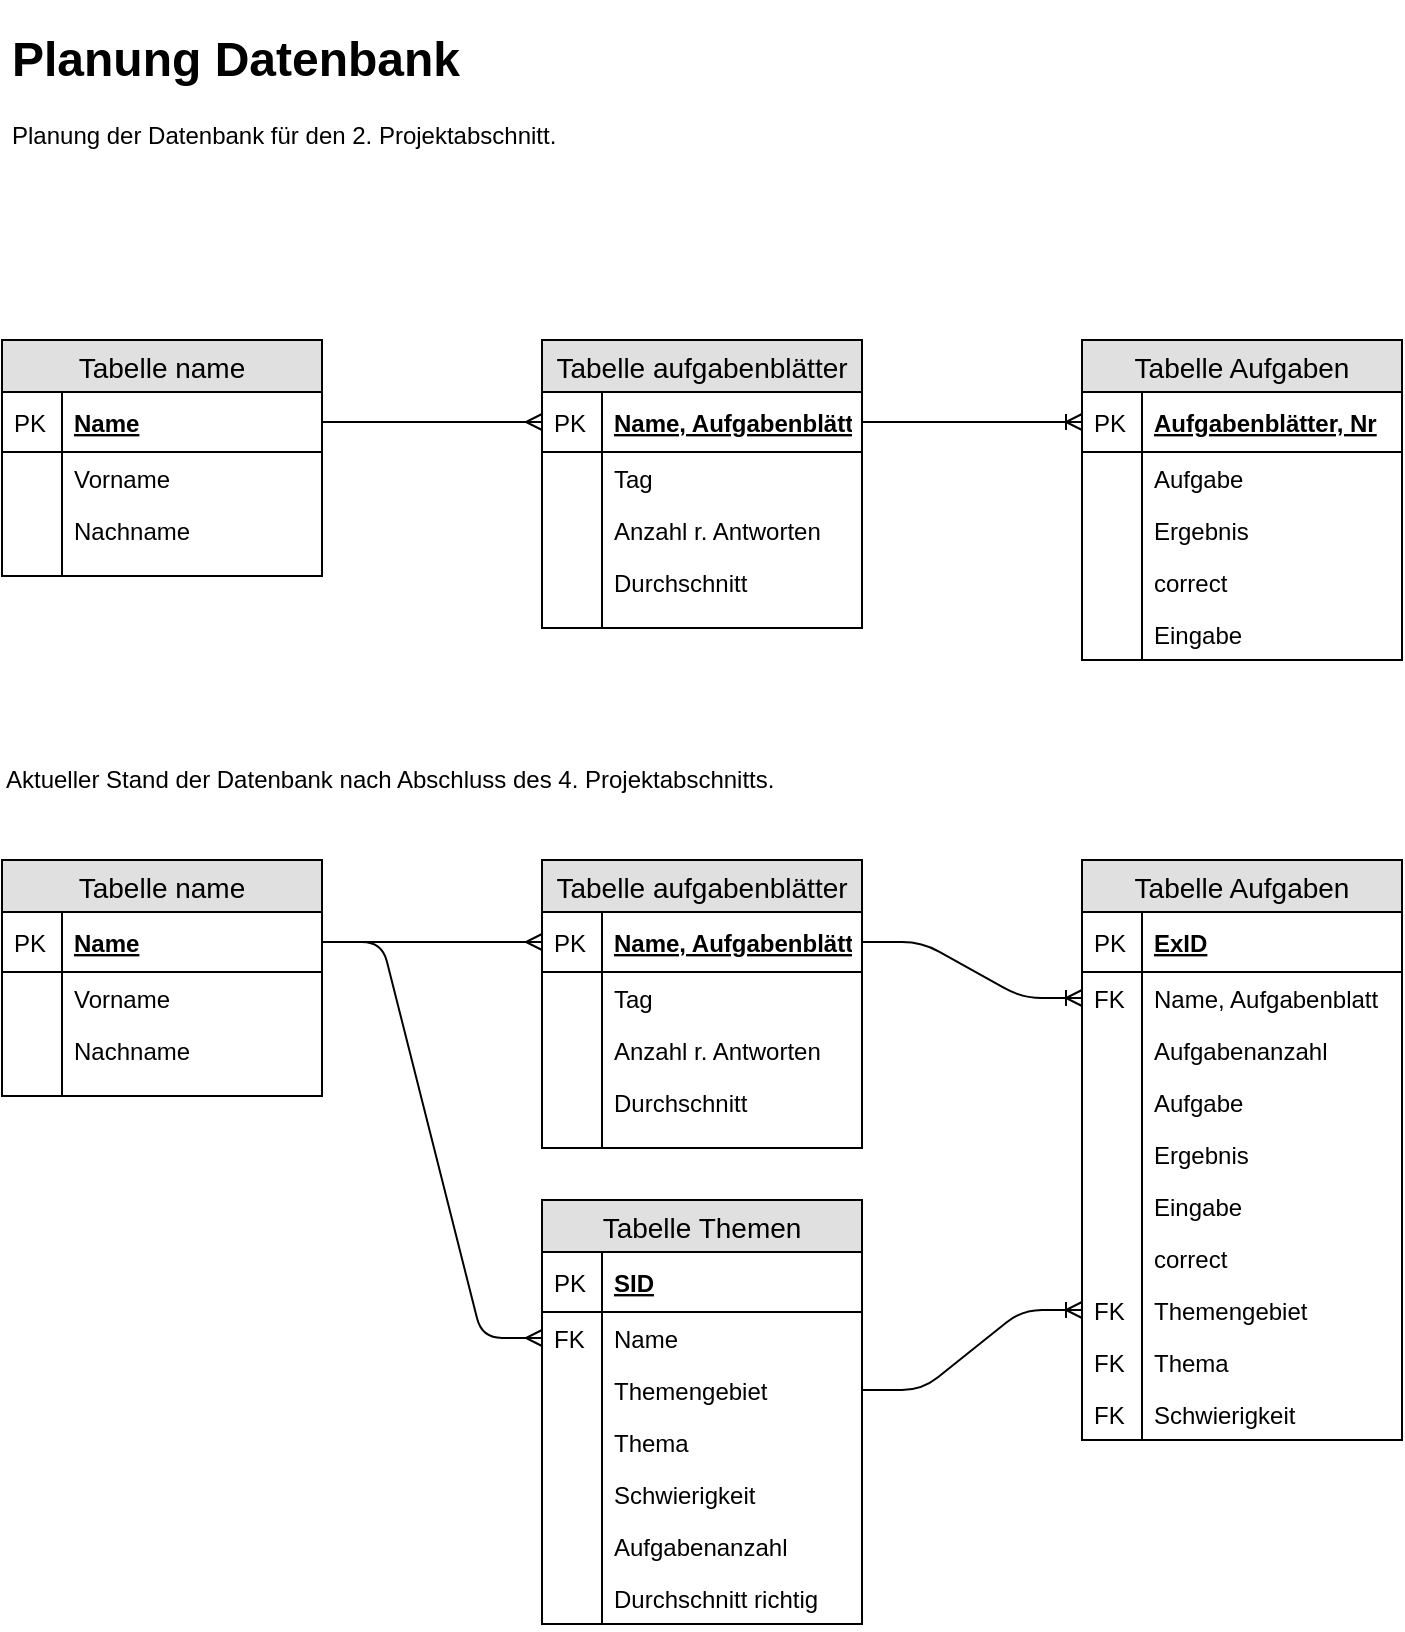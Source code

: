 <mxfile version="12.1.3" pages="1"><diagram id="BxZ1D1D9tAtn15FnPcmM" name="Seite-1"><mxGraphModel dx="688" dy="611" grid="1" gridSize="10" guides="1" tooltips="1" connect="1" arrows="1" fold="1" page="1" pageScale="1" pageWidth="827" pageHeight="1169" math="0" shadow="0"><root><mxCell id="0"/><mxCell id="1" parent="0"/><mxCell id="2SiRE73hOfL0MPRa1b8V-1" value="Tabelle name" style="swimlane;fontStyle=0;childLayout=stackLayout;horizontal=1;startSize=26;fillColor=#e0e0e0;horizontalStack=0;resizeParent=1;resizeParentMax=0;resizeLast=0;collapsible=1;marginBottom=0;swimlaneFillColor=#ffffff;align=center;fontSize=14;" vertex="1" parent="1"><mxGeometry x="40" y="210" width="160" height="118" as="geometry"/></mxCell><mxCell id="2SiRE73hOfL0MPRa1b8V-2" value="Name" style="shape=partialRectangle;top=0;left=0;right=0;bottom=1;align=left;verticalAlign=middle;fillColor=none;spacingLeft=34;spacingRight=4;overflow=hidden;rotatable=0;points=[[0,0.5],[1,0.5]];portConstraint=eastwest;dropTarget=0;fontStyle=5;fontSize=12;" vertex="1" parent="2SiRE73hOfL0MPRa1b8V-1"><mxGeometry y="26" width="160" height="30" as="geometry"/></mxCell><mxCell id="2SiRE73hOfL0MPRa1b8V-3" value="PK" style="shape=partialRectangle;top=0;left=0;bottom=0;fillColor=none;align=left;verticalAlign=middle;spacingLeft=4;spacingRight=4;overflow=hidden;rotatable=0;points=[];portConstraint=eastwest;part=1;fontSize=12;" vertex="1" connectable="0" parent="2SiRE73hOfL0MPRa1b8V-2"><mxGeometry width="30" height="30" as="geometry"/></mxCell><mxCell id="2SiRE73hOfL0MPRa1b8V-4" value="Vorname" style="shape=partialRectangle;top=0;left=0;right=0;bottom=0;align=left;verticalAlign=top;fillColor=none;spacingLeft=34;spacingRight=4;overflow=hidden;rotatable=0;points=[[0,0.5],[1,0.5]];portConstraint=eastwest;dropTarget=0;fontSize=12;" vertex="1" parent="2SiRE73hOfL0MPRa1b8V-1"><mxGeometry y="56" width="160" height="26" as="geometry"/></mxCell><mxCell id="2SiRE73hOfL0MPRa1b8V-5" value="" style="shape=partialRectangle;top=0;left=0;bottom=0;fillColor=none;align=left;verticalAlign=top;spacingLeft=4;spacingRight=4;overflow=hidden;rotatable=0;points=[];portConstraint=eastwest;part=1;fontSize=12;" vertex="1" connectable="0" parent="2SiRE73hOfL0MPRa1b8V-4"><mxGeometry width="30" height="26" as="geometry"/></mxCell><mxCell id="2SiRE73hOfL0MPRa1b8V-6" value="Nachname" style="shape=partialRectangle;top=0;left=0;right=0;bottom=0;align=left;verticalAlign=top;fillColor=none;spacingLeft=34;spacingRight=4;overflow=hidden;rotatable=0;points=[[0,0.5],[1,0.5]];portConstraint=eastwest;dropTarget=0;fontSize=12;" vertex="1" parent="2SiRE73hOfL0MPRa1b8V-1"><mxGeometry y="82" width="160" height="26" as="geometry"/></mxCell><mxCell id="2SiRE73hOfL0MPRa1b8V-7" value="" style="shape=partialRectangle;top=0;left=0;bottom=0;fillColor=none;align=left;verticalAlign=top;spacingLeft=4;spacingRight=4;overflow=hidden;rotatable=0;points=[];portConstraint=eastwest;part=1;fontSize=12;" vertex="1" connectable="0" parent="2SiRE73hOfL0MPRa1b8V-6"><mxGeometry width="30" height="26" as="geometry"/></mxCell><mxCell id="2SiRE73hOfL0MPRa1b8V-10" value="" style="shape=partialRectangle;top=0;left=0;right=0;bottom=0;align=left;verticalAlign=top;fillColor=none;spacingLeft=34;spacingRight=4;overflow=hidden;rotatable=0;points=[[0,0.5],[1,0.5]];portConstraint=eastwest;dropTarget=0;fontSize=12;" vertex="1" parent="2SiRE73hOfL0MPRa1b8V-1"><mxGeometry y="108" width="160" height="10" as="geometry"/></mxCell><mxCell id="2SiRE73hOfL0MPRa1b8V-11" value="" style="shape=partialRectangle;top=0;left=0;bottom=0;fillColor=none;align=left;verticalAlign=top;spacingLeft=4;spacingRight=4;overflow=hidden;rotatable=0;points=[];portConstraint=eastwest;part=1;fontSize=12;" vertex="1" connectable="0" parent="2SiRE73hOfL0MPRa1b8V-10"><mxGeometry width="30" height="10" as="geometry"/></mxCell><mxCell id="2SiRE73hOfL0MPRa1b8V-16" value="Tabelle aufgabenblätter" style="swimlane;fontStyle=0;childLayout=stackLayout;horizontal=1;startSize=26;fillColor=#e0e0e0;horizontalStack=0;resizeParent=1;resizeParentMax=0;resizeLast=0;collapsible=1;marginBottom=0;swimlaneFillColor=#ffffff;align=center;fontSize=14;" vertex="1" parent="1"><mxGeometry x="310" y="210" width="160" height="144" as="geometry"/></mxCell><mxCell id="2SiRE73hOfL0MPRa1b8V-17" value="Name, Aufgabenblätter" style="shape=partialRectangle;top=0;left=0;right=0;bottom=1;align=left;verticalAlign=middle;fillColor=none;spacingLeft=34;spacingRight=4;overflow=hidden;rotatable=0;points=[[0,0.5],[1,0.5]];portConstraint=eastwest;dropTarget=0;fontStyle=5;fontSize=12;" vertex="1" parent="2SiRE73hOfL0MPRa1b8V-16"><mxGeometry y="26" width="160" height="30" as="geometry"/></mxCell><mxCell id="2SiRE73hOfL0MPRa1b8V-18" value="PK" style="shape=partialRectangle;top=0;left=0;bottom=0;fillColor=none;align=left;verticalAlign=middle;spacingLeft=4;spacingRight=4;overflow=hidden;rotatable=0;points=[];portConstraint=eastwest;part=1;fontSize=12;" vertex="1" connectable="0" parent="2SiRE73hOfL0MPRa1b8V-17"><mxGeometry width="30" height="30" as="geometry"/></mxCell><mxCell id="2SiRE73hOfL0MPRa1b8V-19" value="Tag" style="shape=partialRectangle;top=0;left=0;right=0;bottom=0;align=left;verticalAlign=top;fillColor=none;spacingLeft=34;spacingRight=4;overflow=hidden;rotatable=0;points=[[0,0.5],[1,0.5]];portConstraint=eastwest;dropTarget=0;fontSize=12;" vertex="1" parent="2SiRE73hOfL0MPRa1b8V-16"><mxGeometry y="56" width="160" height="26" as="geometry"/></mxCell><mxCell id="2SiRE73hOfL0MPRa1b8V-20" value="" style="shape=partialRectangle;top=0;left=0;bottom=0;fillColor=none;align=left;verticalAlign=top;spacingLeft=4;spacingRight=4;overflow=hidden;rotatable=0;points=[];portConstraint=eastwest;part=1;fontSize=12;" vertex="1" connectable="0" parent="2SiRE73hOfL0MPRa1b8V-19"><mxGeometry width="30" height="26" as="geometry"/></mxCell><mxCell id="2SiRE73hOfL0MPRa1b8V-21" value="Anzahl r. Antworten" style="shape=partialRectangle;top=0;left=0;right=0;bottom=0;align=left;verticalAlign=top;fillColor=none;spacingLeft=34;spacingRight=4;overflow=hidden;rotatable=0;points=[[0,0.5],[1,0.5]];portConstraint=eastwest;dropTarget=0;fontSize=12;" vertex="1" parent="2SiRE73hOfL0MPRa1b8V-16"><mxGeometry y="82" width="160" height="26" as="geometry"/></mxCell><mxCell id="2SiRE73hOfL0MPRa1b8V-22" value="" style="shape=partialRectangle;top=0;left=0;bottom=0;fillColor=none;align=left;verticalAlign=top;spacingLeft=4;spacingRight=4;overflow=hidden;rotatable=0;points=[];portConstraint=eastwest;part=1;fontSize=12;" vertex="1" connectable="0" parent="2SiRE73hOfL0MPRa1b8V-21"><mxGeometry width="30" height="26" as="geometry"/></mxCell><mxCell id="2SiRE73hOfL0MPRa1b8V-23" value="Durchschnitt" style="shape=partialRectangle;top=0;left=0;right=0;bottom=0;align=left;verticalAlign=top;fillColor=none;spacingLeft=34;spacingRight=4;overflow=hidden;rotatable=0;points=[[0,0.5],[1,0.5]];portConstraint=eastwest;dropTarget=0;fontSize=12;" vertex="1" parent="2SiRE73hOfL0MPRa1b8V-16"><mxGeometry y="108" width="160" height="26" as="geometry"/></mxCell><mxCell id="2SiRE73hOfL0MPRa1b8V-24" value="" style="shape=partialRectangle;top=0;left=0;bottom=0;fillColor=none;align=left;verticalAlign=top;spacingLeft=4;spacingRight=4;overflow=hidden;rotatable=0;points=[];portConstraint=eastwest;part=1;fontSize=12;" vertex="1" connectable="0" parent="2SiRE73hOfL0MPRa1b8V-23"><mxGeometry width="30" height="26" as="geometry"/></mxCell><mxCell id="2SiRE73hOfL0MPRa1b8V-25" value="" style="shape=partialRectangle;top=0;left=0;right=0;bottom=0;align=left;verticalAlign=top;fillColor=none;spacingLeft=34;spacingRight=4;overflow=hidden;rotatable=0;points=[[0,0.5],[1,0.5]];portConstraint=eastwest;dropTarget=0;fontSize=12;" vertex="1" parent="2SiRE73hOfL0MPRa1b8V-16"><mxGeometry y="134" width="160" height="10" as="geometry"/></mxCell><mxCell id="2SiRE73hOfL0MPRa1b8V-26" value="" style="shape=partialRectangle;top=0;left=0;bottom=0;fillColor=none;align=left;verticalAlign=top;spacingLeft=4;spacingRight=4;overflow=hidden;rotatable=0;points=[];portConstraint=eastwest;part=1;fontSize=12;" vertex="1" connectable="0" parent="2SiRE73hOfL0MPRa1b8V-25"><mxGeometry width="30" height="10" as="geometry"/></mxCell><mxCell id="2SiRE73hOfL0MPRa1b8V-38" value="Tabelle Aufgaben" style="swimlane;fontStyle=0;childLayout=stackLayout;horizontal=1;startSize=26;fillColor=#e0e0e0;horizontalStack=0;resizeParent=1;resizeParentMax=0;resizeLast=0;collapsible=1;marginBottom=0;swimlaneFillColor=#ffffff;align=center;fontSize=14;" vertex="1" parent="1"><mxGeometry x="580" y="210" width="160" height="160" as="geometry"/></mxCell><mxCell id="2SiRE73hOfL0MPRa1b8V-39" value="Aufgabenblätter, Nr" style="shape=partialRectangle;top=0;left=0;right=0;bottom=1;align=left;verticalAlign=middle;fillColor=none;spacingLeft=34;spacingRight=4;overflow=hidden;rotatable=0;points=[[0,0.5],[1,0.5]];portConstraint=eastwest;dropTarget=0;fontStyle=5;fontSize=12;" vertex="1" parent="2SiRE73hOfL0MPRa1b8V-38"><mxGeometry y="26" width="160" height="30" as="geometry"/></mxCell><mxCell id="2SiRE73hOfL0MPRa1b8V-40" value="PK" style="shape=partialRectangle;top=0;left=0;bottom=0;fillColor=none;align=left;verticalAlign=middle;spacingLeft=4;spacingRight=4;overflow=hidden;rotatable=0;points=[];portConstraint=eastwest;part=1;fontSize=12;" vertex="1" connectable="0" parent="2SiRE73hOfL0MPRa1b8V-39"><mxGeometry width="30" height="30" as="geometry"/></mxCell><mxCell id="2SiRE73hOfL0MPRa1b8V-41" value="Aufgabe" style="shape=partialRectangle;top=0;left=0;right=0;bottom=0;align=left;verticalAlign=top;fillColor=none;spacingLeft=34;spacingRight=4;overflow=hidden;rotatable=0;points=[[0,0.5],[1,0.5]];portConstraint=eastwest;dropTarget=0;fontSize=12;" vertex="1" parent="2SiRE73hOfL0MPRa1b8V-38"><mxGeometry y="56" width="160" height="26" as="geometry"/></mxCell><mxCell id="2SiRE73hOfL0MPRa1b8V-42" value="" style="shape=partialRectangle;top=0;left=0;bottom=0;fillColor=none;align=left;verticalAlign=top;spacingLeft=4;spacingRight=4;overflow=hidden;rotatable=0;points=[];portConstraint=eastwest;part=1;fontSize=12;" vertex="1" connectable="0" parent="2SiRE73hOfL0MPRa1b8V-41"><mxGeometry width="30" height="26" as="geometry"/></mxCell><mxCell id="2SiRE73hOfL0MPRa1b8V-43" value="Ergebnis" style="shape=partialRectangle;top=0;left=0;right=0;bottom=0;align=left;verticalAlign=top;fillColor=none;spacingLeft=34;spacingRight=4;overflow=hidden;rotatable=0;points=[[0,0.5],[1,0.5]];portConstraint=eastwest;dropTarget=0;fontSize=12;" vertex="1" parent="2SiRE73hOfL0MPRa1b8V-38"><mxGeometry y="82" width="160" height="26" as="geometry"/></mxCell><mxCell id="2SiRE73hOfL0MPRa1b8V-44" value="" style="shape=partialRectangle;top=0;left=0;bottom=0;fillColor=none;align=left;verticalAlign=top;spacingLeft=4;spacingRight=4;overflow=hidden;rotatable=0;points=[];portConstraint=eastwest;part=1;fontSize=12;" vertex="1" connectable="0" parent="2SiRE73hOfL0MPRa1b8V-43"><mxGeometry width="30" height="26" as="geometry"/></mxCell><mxCell id="2SiRE73hOfL0MPRa1b8V-45" value="correct" style="shape=partialRectangle;top=0;left=0;right=0;bottom=0;align=left;verticalAlign=top;fillColor=none;spacingLeft=34;spacingRight=4;overflow=hidden;rotatable=0;points=[[0,0.5],[1,0.5]];portConstraint=eastwest;dropTarget=0;fontSize=12;" vertex="1" parent="2SiRE73hOfL0MPRa1b8V-38"><mxGeometry y="108" width="160" height="26" as="geometry"/></mxCell><mxCell id="2SiRE73hOfL0MPRa1b8V-46" value="" style="shape=partialRectangle;top=0;left=0;bottom=0;fillColor=none;align=left;verticalAlign=top;spacingLeft=4;spacingRight=4;overflow=hidden;rotatable=0;points=[];portConstraint=eastwest;part=1;fontSize=12;" vertex="1" connectable="0" parent="2SiRE73hOfL0MPRa1b8V-45"><mxGeometry width="30" height="26" as="geometry"/></mxCell><mxCell id="2SiRE73hOfL0MPRa1b8V-47" value="Eingabe" style="shape=partialRectangle;top=0;left=0;right=0;bottom=0;align=left;verticalAlign=top;fillColor=none;spacingLeft=34;spacingRight=4;overflow=hidden;rotatable=0;points=[[0,0.5],[1,0.5]];portConstraint=eastwest;dropTarget=0;fontSize=12;" vertex="1" parent="2SiRE73hOfL0MPRa1b8V-38"><mxGeometry y="134" width="160" height="26" as="geometry"/></mxCell><mxCell id="2SiRE73hOfL0MPRa1b8V-48" value="" style="shape=partialRectangle;top=0;left=0;bottom=0;fillColor=none;align=left;verticalAlign=top;spacingLeft=4;spacingRight=4;overflow=hidden;rotatable=0;points=[];portConstraint=eastwest;part=1;fontSize=12;" vertex="1" connectable="0" parent="2SiRE73hOfL0MPRa1b8V-47"><mxGeometry width="30" height="26.0" as="geometry"/></mxCell><mxCell id="2SiRE73hOfL0MPRa1b8V-49" value="" style="edgeStyle=entityRelationEdgeStyle;fontSize=12;html=1;endArrow=ERmany;exitX=1;exitY=0.5;exitDx=0;exitDy=0;entryX=0;entryY=0.5;entryDx=0;entryDy=0;" edge="1" parent="1" source="2SiRE73hOfL0MPRa1b8V-2" target="2SiRE73hOfL0MPRa1b8V-17"><mxGeometry width="100" height="100" relative="1" as="geometry"><mxPoint x="240" y="470" as="sourcePoint"/><mxPoint x="340" y="370" as="targetPoint"/></mxGeometry></mxCell><mxCell id="2SiRE73hOfL0MPRa1b8V-50" value="" style="edgeStyle=entityRelationEdgeStyle;fontSize=12;html=1;endArrow=ERoneToMany;exitX=1;exitY=0.5;exitDx=0;exitDy=0;entryX=0;entryY=0.5;entryDx=0;entryDy=0;" edge="1" parent="1" source="2SiRE73hOfL0MPRa1b8V-17" target="2SiRE73hOfL0MPRa1b8V-39"><mxGeometry width="100" height="100" relative="1" as="geometry"><mxPoint x="440" y="510" as="sourcePoint"/><mxPoint x="540" y="410" as="targetPoint"/></mxGeometry></mxCell><mxCell id="2SiRE73hOfL0MPRa1b8V-51" value="&lt;h1&gt;Planung Datenbank&lt;/h1&gt;&lt;p&gt;Planung der Datenbank für den 2. Projektabschnitt.&lt;/p&gt;" style="text;html=1;strokeColor=none;fillColor=none;spacing=5;spacingTop=-20;whiteSpace=wrap;overflow=hidden;rounded=0;" vertex="1" parent="1"><mxGeometry x="40" y="50" width="550" height="80" as="geometry"/></mxCell><mxCell id="2SiRE73hOfL0MPRa1b8V-52" value="Aktueller Stand der Datenbank nach Abschluss des 4. Projektabschnitts." style="text;html=1;strokeColor=none;fillColor=none;align=left;verticalAlign=middle;whiteSpace=wrap;rounded=0;" vertex="1" parent="1"><mxGeometry x="40" y="410" width="700" height="40" as="geometry"/></mxCell><mxCell id="2SiRE73hOfL0MPRa1b8V-86" value="Tabelle name" style="swimlane;fontStyle=0;childLayout=stackLayout;horizontal=1;startSize=26;fillColor=#e0e0e0;horizontalStack=0;resizeParent=1;resizeParentMax=0;resizeLast=0;collapsible=1;marginBottom=0;swimlaneFillColor=#ffffff;align=center;fontSize=14;" vertex="1" parent="1"><mxGeometry x="40" y="470" width="160" height="118" as="geometry"/></mxCell><mxCell id="2SiRE73hOfL0MPRa1b8V-87" value="Name" style="shape=partialRectangle;top=0;left=0;right=0;bottom=1;align=left;verticalAlign=middle;fillColor=none;spacingLeft=34;spacingRight=4;overflow=hidden;rotatable=0;points=[[0,0.5],[1,0.5]];portConstraint=eastwest;dropTarget=0;fontStyle=5;fontSize=12;" vertex="1" parent="2SiRE73hOfL0MPRa1b8V-86"><mxGeometry y="26" width="160" height="30" as="geometry"/></mxCell><mxCell id="2SiRE73hOfL0MPRa1b8V-88" value="PK" style="shape=partialRectangle;top=0;left=0;bottom=0;fillColor=none;align=left;verticalAlign=middle;spacingLeft=4;spacingRight=4;overflow=hidden;rotatable=0;points=[];portConstraint=eastwest;part=1;fontSize=12;" vertex="1" connectable="0" parent="2SiRE73hOfL0MPRa1b8V-87"><mxGeometry width="30" height="30" as="geometry"/></mxCell><mxCell id="2SiRE73hOfL0MPRa1b8V-89" value="Vorname" style="shape=partialRectangle;top=0;left=0;right=0;bottom=0;align=left;verticalAlign=top;fillColor=none;spacingLeft=34;spacingRight=4;overflow=hidden;rotatable=0;points=[[0,0.5],[1,0.5]];portConstraint=eastwest;dropTarget=0;fontSize=12;" vertex="1" parent="2SiRE73hOfL0MPRa1b8V-86"><mxGeometry y="56" width="160" height="26" as="geometry"/></mxCell><mxCell id="2SiRE73hOfL0MPRa1b8V-90" value="" style="shape=partialRectangle;top=0;left=0;bottom=0;fillColor=none;align=left;verticalAlign=top;spacingLeft=4;spacingRight=4;overflow=hidden;rotatable=0;points=[];portConstraint=eastwest;part=1;fontSize=12;" vertex="1" connectable="0" parent="2SiRE73hOfL0MPRa1b8V-89"><mxGeometry width="30" height="26" as="geometry"/></mxCell><mxCell id="2SiRE73hOfL0MPRa1b8V-91" value="Nachname" style="shape=partialRectangle;top=0;left=0;right=0;bottom=0;align=left;verticalAlign=top;fillColor=none;spacingLeft=34;spacingRight=4;overflow=hidden;rotatable=0;points=[[0,0.5],[1,0.5]];portConstraint=eastwest;dropTarget=0;fontSize=12;" vertex="1" parent="2SiRE73hOfL0MPRa1b8V-86"><mxGeometry y="82" width="160" height="26" as="geometry"/></mxCell><mxCell id="2SiRE73hOfL0MPRa1b8V-92" value="" style="shape=partialRectangle;top=0;left=0;bottom=0;fillColor=none;align=left;verticalAlign=top;spacingLeft=4;spacingRight=4;overflow=hidden;rotatable=0;points=[];portConstraint=eastwest;part=1;fontSize=12;" vertex="1" connectable="0" parent="2SiRE73hOfL0MPRa1b8V-91"><mxGeometry width="30" height="26" as="geometry"/></mxCell><mxCell id="2SiRE73hOfL0MPRa1b8V-93" value="" style="shape=partialRectangle;top=0;left=0;right=0;bottom=0;align=left;verticalAlign=top;fillColor=none;spacingLeft=34;spacingRight=4;overflow=hidden;rotatable=0;points=[[0,0.5],[1,0.5]];portConstraint=eastwest;dropTarget=0;fontSize=12;" vertex="1" parent="2SiRE73hOfL0MPRa1b8V-86"><mxGeometry y="108" width="160" height="10" as="geometry"/></mxCell><mxCell id="2SiRE73hOfL0MPRa1b8V-94" value="" style="shape=partialRectangle;top=0;left=0;bottom=0;fillColor=none;align=left;verticalAlign=top;spacingLeft=4;spacingRight=4;overflow=hidden;rotatable=0;points=[];portConstraint=eastwest;part=1;fontSize=12;" vertex="1" connectable="0" parent="2SiRE73hOfL0MPRa1b8V-93"><mxGeometry width="30" height="10" as="geometry"/></mxCell><mxCell id="2SiRE73hOfL0MPRa1b8V-95" value="Tabelle aufgabenblätter" style="swimlane;fontStyle=0;childLayout=stackLayout;horizontal=1;startSize=26;fillColor=#e0e0e0;horizontalStack=0;resizeParent=1;resizeParentMax=0;resizeLast=0;collapsible=1;marginBottom=0;swimlaneFillColor=#ffffff;align=center;fontSize=14;" vertex="1" parent="1"><mxGeometry x="310" y="470" width="160" height="144" as="geometry"/></mxCell><mxCell id="2SiRE73hOfL0MPRa1b8V-96" value="Name, Aufgabenblätter" style="shape=partialRectangle;top=0;left=0;right=0;bottom=1;align=left;verticalAlign=middle;fillColor=none;spacingLeft=34;spacingRight=4;overflow=hidden;rotatable=0;points=[[0,0.5],[1,0.5]];portConstraint=eastwest;dropTarget=0;fontStyle=5;fontSize=12;" vertex="1" parent="2SiRE73hOfL0MPRa1b8V-95"><mxGeometry y="26" width="160" height="30" as="geometry"/></mxCell><mxCell id="2SiRE73hOfL0MPRa1b8V-97" value="PK" style="shape=partialRectangle;top=0;left=0;bottom=0;fillColor=none;align=left;verticalAlign=middle;spacingLeft=4;spacingRight=4;overflow=hidden;rotatable=0;points=[];portConstraint=eastwest;part=1;fontSize=12;" vertex="1" connectable="0" parent="2SiRE73hOfL0MPRa1b8V-96"><mxGeometry width="30" height="30" as="geometry"/></mxCell><mxCell id="2SiRE73hOfL0MPRa1b8V-98" value="Tag" style="shape=partialRectangle;top=0;left=0;right=0;bottom=0;align=left;verticalAlign=top;fillColor=none;spacingLeft=34;spacingRight=4;overflow=hidden;rotatable=0;points=[[0,0.5],[1,0.5]];portConstraint=eastwest;dropTarget=0;fontSize=12;" vertex="1" parent="2SiRE73hOfL0MPRa1b8V-95"><mxGeometry y="56" width="160" height="26" as="geometry"/></mxCell><mxCell id="2SiRE73hOfL0MPRa1b8V-99" value="" style="shape=partialRectangle;top=0;left=0;bottom=0;fillColor=none;align=left;verticalAlign=top;spacingLeft=4;spacingRight=4;overflow=hidden;rotatable=0;points=[];portConstraint=eastwest;part=1;fontSize=12;" vertex="1" connectable="0" parent="2SiRE73hOfL0MPRa1b8V-98"><mxGeometry width="30" height="26" as="geometry"/></mxCell><mxCell id="2SiRE73hOfL0MPRa1b8V-100" value="Anzahl r. Antworten" style="shape=partialRectangle;top=0;left=0;right=0;bottom=0;align=left;verticalAlign=top;fillColor=none;spacingLeft=34;spacingRight=4;overflow=hidden;rotatable=0;points=[[0,0.5],[1,0.5]];portConstraint=eastwest;dropTarget=0;fontSize=12;" vertex="1" parent="2SiRE73hOfL0MPRa1b8V-95"><mxGeometry y="82" width="160" height="26" as="geometry"/></mxCell><mxCell id="2SiRE73hOfL0MPRa1b8V-101" value="" style="shape=partialRectangle;top=0;left=0;bottom=0;fillColor=none;align=left;verticalAlign=top;spacingLeft=4;spacingRight=4;overflow=hidden;rotatable=0;points=[];portConstraint=eastwest;part=1;fontSize=12;" vertex="1" connectable="0" parent="2SiRE73hOfL0MPRa1b8V-100"><mxGeometry width="30" height="26" as="geometry"/></mxCell><mxCell id="2SiRE73hOfL0MPRa1b8V-102" value="Durchschnitt" style="shape=partialRectangle;top=0;left=0;right=0;bottom=0;align=left;verticalAlign=top;fillColor=none;spacingLeft=34;spacingRight=4;overflow=hidden;rotatable=0;points=[[0,0.5],[1,0.5]];portConstraint=eastwest;dropTarget=0;fontSize=12;" vertex="1" parent="2SiRE73hOfL0MPRa1b8V-95"><mxGeometry y="108" width="160" height="26" as="geometry"/></mxCell><mxCell id="2SiRE73hOfL0MPRa1b8V-103" value="" style="shape=partialRectangle;top=0;left=0;bottom=0;fillColor=none;align=left;verticalAlign=top;spacingLeft=4;spacingRight=4;overflow=hidden;rotatable=0;points=[];portConstraint=eastwest;part=1;fontSize=12;" vertex="1" connectable="0" parent="2SiRE73hOfL0MPRa1b8V-102"><mxGeometry width="30" height="26" as="geometry"/></mxCell><mxCell id="2SiRE73hOfL0MPRa1b8V-104" value="" style="shape=partialRectangle;top=0;left=0;right=0;bottom=0;align=left;verticalAlign=top;fillColor=none;spacingLeft=34;spacingRight=4;overflow=hidden;rotatable=0;points=[[0,0.5],[1,0.5]];portConstraint=eastwest;dropTarget=0;fontSize=12;" vertex="1" parent="2SiRE73hOfL0MPRa1b8V-95"><mxGeometry y="134" width="160" height="10" as="geometry"/></mxCell><mxCell id="2SiRE73hOfL0MPRa1b8V-105" value="" style="shape=partialRectangle;top=0;left=0;bottom=0;fillColor=none;align=left;verticalAlign=top;spacingLeft=4;spacingRight=4;overflow=hidden;rotatable=0;points=[];portConstraint=eastwest;part=1;fontSize=12;" vertex="1" connectable="0" parent="2SiRE73hOfL0MPRa1b8V-104"><mxGeometry width="30" height="10" as="geometry"/></mxCell><mxCell id="2SiRE73hOfL0MPRa1b8V-106" value="Tabelle Aufgaben" style="swimlane;fontStyle=0;childLayout=stackLayout;horizontal=1;startSize=26;fillColor=#e0e0e0;horizontalStack=0;resizeParent=1;resizeParentMax=0;resizeLast=0;collapsible=1;marginBottom=0;swimlaneFillColor=#ffffff;align=center;fontSize=14;" vertex="1" parent="1"><mxGeometry x="580" y="470" width="160" height="290" as="geometry"/></mxCell><mxCell id="2SiRE73hOfL0MPRa1b8V-107" value="ExID" style="shape=partialRectangle;top=0;left=0;right=0;bottom=1;align=left;verticalAlign=middle;fillColor=none;spacingLeft=34;spacingRight=4;overflow=hidden;rotatable=0;points=[[0,0.5],[1,0.5]];portConstraint=eastwest;dropTarget=0;fontStyle=5;fontSize=12;" vertex="1" parent="2SiRE73hOfL0MPRa1b8V-106"><mxGeometry y="26" width="160" height="30" as="geometry"/></mxCell><mxCell id="2SiRE73hOfL0MPRa1b8V-108" value="PK" style="shape=partialRectangle;top=0;left=0;bottom=0;fillColor=none;align=left;verticalAlign=middle;spacingLeft=4;spacingRight=4;overflow=hidden;rotatable=0;points=[];portConstraint=eastwest;part=1;fontSize=12;" vertex="1" connectable="0" parent="2SiRE73hOfL0MPRa1b8V-107"><mxGeometry width="30" height="30" as="geometry"/></mxCell><mxCell id="2SiRE73hOfL0MPRa1b8V-109" value="Name, Aufgabenblatt" style="shape=partialRectangle;top=0;left=0;right=0;bottom=0;align=left;verticalAlign=top;fillColor=none;spacingLeft=34;spacingRight=4;overflow=hidden;rotatable=0;points=[[0,0.5],[1,0.5]];portConstraint=eastwest;dropTarget=0;fontSize=12;" vertex="1" parent="2SiRE73hOfL0MPRa1b8V-106"><mxGeometry y="56" width="160" height="26" as="geometry"/></mxCell><mxCell id="2SiRE73hOfL0MPRa1b8V-110" value="FK" style="shape=partialRectangle;top=0;left=0;bottom=0;fillColor=none;align=left;verticalAlign=top;spacingLeft=4;spacingRight=4;overflow=hidden;rotatable=0;points=[];portConstraint=eastwest;part=1;fontSize=12;" vertex="1" connectable="0" parent="2SiRE73hOfL0MPRa1b8V-109"><mxGeometry width="30" height="26" as="geometry"/></mxCell><mxCell id="2SiRE73hOfL0MPRa1b8V-111" value="Aufgabenanzahl" style="shape=partialRectangle;top=0;left=0;right=0;bottom=0;align=left;verticalAlign=top;fillColor=none;spacingLeft=34;spacingRight=4;overflow=hidden;rotatable=0;points=[[0,0.5],[1,0.5]];portConstraint=eastwest;dropTarget=0;fontSize=12;" vertex="1" parent="2SiRE73hOfL0MPRa1b8V-106"><mxGeometry y="82" width="160" height="26" as="geometry"/></mxCell><mxCell id="2SiRE73hOfL0MPRa1b8V-112" value="" style="shape=partialRectangle;top=0;left=0;bottom=0;fillColor=none;align=left;verticalAlign=top;spacingLeft=4;spacingRight=4;overflow=hidden;rotatable=0;points=[];portConstraint=eastwest;part=1;fontSize=12;" vertex="1" connectable="0" parent="2SiRE73hOfL0MPRa1b8V-111"><mxGeometry width="30" height="26" as="geometry"/></mxCell><mxCell id="2SiRE73hOfL0MPRa1b8V-113" value="Aufgabe" style="shape=partialRectangle;top=0;left=0;right=0;bottom=0;align=left;verticalAlign=top;fillColor=none;spacingLeft=34;spacingRight=4;overflow=hidden;rotatable=0;points=[[0,0.5],[1,0.5]];portConstraint=eastwest;dropTarget=0;fontSize=12;" vertex="1" parent="2SiRE73hOfL0MPRa1b8V-106"><mxGeometry y="108" width="160" height="26" as="geometry"/></mxCell><mxCell id="2SiRE73hOfL0MPRa1b8V-114" value="" style="shape=partialRectangle;top=0;left=0;bottom=0;fillColor=none;align=left;verticalAlign=top;spacingLeft=4;spacingRight=4;overflow=hidden;rotatable=0;points=[];portConstraint=eastwest;part=1;fontSize=12;" vertex="1" connectable="0" parent="2SiRE73hOfL0MPRa1b8V-113"><mxGeometry width="30" height="26" as="geometry"/></mxCell><mxCell id="2SiRE73hOfL0MPRa1b8V-115" value="Ergebnis&#10;" style="shape=partialRectangle;top=0;left=0;right=0;bottom=0;align=left;verticalAlign=top;fillColor=none;spacingLeft=34;spacingRight=4;overflow=hidden;rotatable=0;points=[[0,0.5],[1,0.5]];portConstraint=eastwest;dropTarget=0;fontSize=12;spacingBottom=4;spacingTop=0;" vertex="1" parent="2SiRE73hOfL0MPRa1b8V-106"><mxGeometry y="134" width="160" height="26" as="geometry"/></mxCell><mxCell id="2SiRE73hOfL0MPRa1b8V-116" value="" style="shape=partialRectangle;top=0;left=0;bottom=0;fillColor=none;align=left;verticalAlign=top;spacingLeft=4;spacingRight=4;overflow=hidden;rotatable=0;points=[];portConstraint=eastwest;part=1;fontSize=12;" vertex="1" connectable="0" parent="2SiRE73hOfL0MPRa1b8V-115"><mxGeometry width="30" height="26.0" as="geometry"/></mxCell><mxCell id="2SiRE73hOfL0MPRa1b8V-123" value="Eingabe" style="shape=partialRectangle;top=0;left=0;right=0;bottom=0;align=left;verticalAlign=top;fillColor=none;spacingLeft=34;spacingRight=4;overflow=hidden;rotatable=0;points=[[0,0.5],[1,0.5]];portConstraint=eastwest;dropTarget=0;fontSize=12;" vertex="1" parent="2SiRE73hOfL0MPRa1b8V-106"><mxGeometry y="160" width="160" height="26" as="geometry"/></mxCell><mxCell id="2SiRE73hOfL0MPRa1b8V-124" value="" style="shape=partialRectangle;fontStyle=1;top=0;left=0;bottom=0;fillColor=none;align=left;verticalAlign=top;spacingLeft=4;spacingRight=4;overflow=hidden;rotatable=0;points=[];portConstraint=eastwest;part=1;fontSize=12;" vertex="1" connectable="0" parent="2SiRE73hOfL0MPRa1b8V-123"><mxGeometry width="30" height="26" as="geometry"/></mxCell><mxCell id="2SiRE73hOfL0MPRa1b8V-125" value="correct" style="shape=partialRectangle;top=0;left=0;right=0;bottom=0;align=left;verticalAlign=top;fillColor=none;spacingLeft=34;spacingRight=4;overflow=hidden;rotatable=0;points=[[0,0.5],[1,0.5]];portConstraint=eastwest;dropTarget=0;fontSize=12;" vertex="1" parent="2SiRE73hOfL0MPRa1b8V-106"><mxGeometry y="186" width="160" height="26" as="geometry"/></mxCell><mxCell id="2SiRE73hOfL0MPRa1b8V-126" value="" style="shape=partialRectangle;fontStyle=1;top=0;left=0;bottom=0;fillColor=none;align=left;verticalAlign=top;spacingLeft=4;spacingRight=4;overflow=hidden;rotatable=0;points=[];portConstraint=eastwest;part=1;fontSize=12;" vertex="1" connectable="0" parent="2SiRE73hOfL0MPRa1b8V-125"><mxGeometry width="30" height="26" as="geometry"/></mxCell><mxCell id="2SiRE73hOfL0MPRa1b8V-127" value="Themengebiet" style="shape=partialRectangle;top=0;left=0;right=0;bottom=0;align=left;verticalAlign=top;fillColor=none;spacingLeft=34;spacingRight=4;overflow=hidden;rotatable=0;points=[[0,0.5],[1,0.5]];portConstraint=eastwest;dropTarget=0;fontSize=12;" vertex="1" parent="2SiRE73hOfL0MPRa1b8V-106"><mxGeometry y="212" width="160" height="26" as="geometry"/></mxCell><mxCell id="2SiRE73hOfL0MPRa1b8V-128" value="FK" style="shape=partialRectangle;fontStyle=0;top=0;left=0;bottom=0;fillColor=none;align=left;verticalAlign=top;spacingLeft=4;spacingRight=4;overflow=hidden;rotatable=0;points=[];portConstraint=eastwest;part=1;fontSize=12;" vertex="1" connectable="0" parent="2SiRE73hOfL0MPRa1b8V-127"><mxGeometry width="30" height="26" as="geometry"/></mxCell><mxCell id="2SiRE73hOfL0MPRa1b8V-131" value="Thema" style="shape=partialRectangle;top=0;left=0;right=0;bottom=0;align=left;verticalAlign=top;fillColor=none;spacingLeft=34;spacingRight=4;overflow=hidden;rotatable=0;points=[[0,0.5],[1,0.5]];portConstraint=eastwest;dropTarget=0;fontSize=12;" vertex="1" parent="2SiRE73hOfL0MPRa1b8V-106"><mxGeometry y="238" width="160" height="26" as="geometry"/></mxCell><mxCell id="2SiRE73hOfL0MPRa1b8V-132" value="FK" style="shape=partialRectangle;fontStyle=0;top=0;left=0;bottom=0;fillColor=none;align=left;verticalAlign=top;spacingLeft=4;spacingRight=4;overflow=hidden;rotatable=0;points=[];portConstraint=eastwest;part=1;fontSize=12;" vertex="1" connectable="0" parent="2SiRE73hOfL0MPRa1b8V-131"><mxGeometry width="30" height="26" as="geometry"/></mxCell><mxCell id="2SiRE73hOfL0MPRa1b8V-129" value="Schwierigkeit" style="shape=partialRectangle;top=0;left=0;right=0;bottom=0;align=left;verticalAlign=top;fillColor=none;spacingLeft=34;spacingRight=4;overflow=hidden;rotatable=0;points=[[0,0.5],[1,0.5]];portConstraint=eastwest;dropTarget=0;fontSize=12;" vertex="1" parent="2SiRE73hOfL0MPRa1b8V-106"><mxGeometry y="264" width="160" height="26" as="geometry"/></mxCell><mxCell id="2SiRE73hOfL0MPRa1b8V-130" value="FK" style="shape=partialRectangle;fontStyle=0;top=0;left=0;bottom=0;fillColor=none;align=left;verticalAlign=top;spacingLeft=4;spacingRight=4;overflow=hidden;rotatable=0;points=[];portConstraint=eastwest;part=1;fontSize=12;" vertex="1" connectable="0" parent="2SiRE73hOfL0MPRa1b8V-129"><mxGeometry width="30" height="26" as="geometry"/></mxCell><mxCell id="2SiRE73hOfL0MPRa1b8V-117" value="" style="edgeStyle=entityRelationEdgeStyle;fontSize=12;html=1;endArrow=ERmany;exitX=1;exitY=0.5;exitDx=0;exitDy=0;entryX=0;entryY=0.5;entryDx=0;entryDy=0;" edge="1" parent="1" source="2SiRE73hOfL0MPRa1b8V-87" target="2SiRE73hOfL0MPRa1b8V-96"><mxGeometry width="100" height="100" relative="1" as="geometry"><mxPoint x="240" y="730" as="sourcePoint"/><mxPoint x="340" y="630" as="targetPoint"/></mxGeometry></mxCell><mxCell id="2SiRE73hOfL0MPRa1b8V-118" value="" style="edgeStyle=entityRelationEdgeStyle;fontSize=12;html=1;endArrow=ERoneToMany;exitX=1;exitY=0.5;exitDx=0;exitDy=0;entryX=0;entryY=0.5;entryDx=0;entryDy=0;" edge="1" parent="1" source="2SiRE73hOfL0MPRa1b8V-96" target="2SiRE73hOfL0MPRa1b8V-109"><mxGeometry width="100" height="100" relative="1" as="geometry"><mxPoint x="440" y="770" as="sourcePoint"/><mxPoint x="540" y="670" as="targetPoint"/></mxGeometry></mxCell><mxCell id="2SiRE73hOfL0MPRa1b8V-133" value="Tabelle Themen" style="swimlane;fontStyle=0;childLayout=stackLayout;horizontal=1;startSize=26;fillColor=#e0e0e0;horizontalStack=0;resizeParent=1;resizeParentMax=0;resizeLast=0;collapsible=1;marginBottom=0;swimlaneFillColor=#ffffff;align=center;fontSize=14;" vertex="1" parent="1"><mxGeometry x="310" y="640" width="160" height="212" as="geometry"/></mxCell><mxCell id="2SiRE73hOfL0MPRa1b8V-134" value="SID" style="shape=partialRectangle;top=0;left=0;right=0;bottom=1;align=left;verticalAlign=middle;fillColor=none;spacingLeft=34;spacingRight=4;overflow=hidden;rotatable=0;points=[[0,0.5],[1,0.5]];portConstraint=eastwest;dropTarget=0;fontStyle=5;fontSize=12;" vertex="1" parent="2SiRE73hOfL0MPRa1b8V-133"><mxGeometry y="26" width="160" height="30" as="geometry"/></mxCell><mxCell id="2SiRE73hOfL0MPRa1b8V-135" value="PK" style="shape=partialRectangle;top=0;left=0;bottom=0;fillColor=none;align=left;verticalAlign=middle;spacingLeft=4;spacingRight=4;overflow=hidden;rotatable=0;points=[];portConstraint=eastwest;part=1;fontSize=12;" vertex="1" connectable="0" parent="2SiRE73hOfL0MPRa1b8V-134"><mxGeometry width="30" height="30" as="geometry"/></mxCell><mxCell id="2SiRE73hOfL0MPRa1b8V-136" value="Name" style="shape=partialRectangle;top=0;left=0;right=0;bottom=0;align=left;verticalAlign=top;fillColor=none;spacingLeft=34;spacingRight=4;overflow=hidden;rotatable=0;points=[[0,0.5],[1,0.5]];portConstraint=eastwest;dropTarget=0;fontSize=12;" vertex="1" parent="2SiRE73hOfL0MPRa1b8V-133"><mxGeometry y="56" width="160" height="26" as="geometry"/></mxCell><mxCell id="2SiRE73hOfL0MPRa1b8V-137" value="FK" style="shape=partialRectangle;top=0;left=0;bottom=0;fillColor=none;align=left;verticalAlign=top;spacingLeft=4;spacingRight=4;overflow=hidden;rotatable=0;points=[];portConstraint=eastwest;part=1;fontSize=12;" vertex="1" connectable="0" parent="2SiRE73hOfL0MPRa1b8V-136"><mxGeometry width="30" height="26" as="geometry"/></mxCell><mxCell id="2SiRE73hOfL0MPRa1b8V-148" value="Themengebiet" style="shape=partialRectangle;top=0;left=0;right=0;bottom=0;align=left;verticalAlign=top;fillColor=none;spacingLeft=34;spacingRight=4;overflow=hidden;rotatable=0;points=[[0,0.5],[1,0.5]];portConstraint=eastwest;dropTarget=0;fontSize=12;" vertex="1" parent="2SiRE73hOfL0MPRa1b8V-133"><mxGeometry y="82" width="160" height="26" as="geometry"/></mxCell><mxCell id="2SiRE73hOfL0MPRa1b8V-149" value="" style="shape=partialRectangle;fontStyle=0;top=0;left=0;bottom=0;fillColor=none;align=left;verticalAlign=top;spacingLeft=4;spacingRight=4;overflow=hidden;rotatable=0;points=[];portConstraint=eastwest;part=1;fontSize=12;" vertex="1" connectable="0" parent="2SiRE73hOfL0MPRa1b8V-148"><mxGeometry width="30" height="26" as="geometry"/></mxCell><mxCell id="2SiRE73hOfL0MPRa1b8V-150" value="Thema" style="shape=partialRectangle;top=0;left=0;right=0;bottom=0;align=left;verticalAlign=top;fillColor=none;spacingLeft=34;spacingRight=4;overflow=hidden;rotatable=0;points=[[0,0.5],[1,0.5]];portConstraint=eastwest;dropTarget=0;fontSize=12;" vertex="1" parent="2SiRE73hOfL0MPRa1b8V-133"><mxGeometry y="108" width="160" height="26" as="geometry"/></mxCell><mxCell id="2SiRE73hOfL0MPRa1b8V-151" value="" style="shape=partialRectangle;fontStyle=0;top=0;left=0;bottom=0;fillColor=none;align=left;verticalAlign=top;spacingLeft=4;spacingRight=4;overflow=hidden;rotatable=0;points=[];portConstraint=eastwest;part=1;fontSize=12;" vertex="1" connectable="0" parent="2SiRE73hOfL0MPRa1b8V-150"><mxGeometry width="30" height="26" as="geometry"/></mxCell><mxCell id="2SiRE73hOfL0MPRa1b8V-152" value="Schwierigkeit" style="shape=partialRectangle;top=0;left=0;right=0;bottom=0;align=left;verticalAlign=top;fillColor=none;spacingLeft=34;spacingRight=4;overflow=hidden;rotatable=0;points=[[0,0.5],[1,0.5]];portConstraint=eastwest;dropTarget=0;fontSize=12;" vertex="1" parent="2SiRE73hOfL0MPRa1b8V-133"><mxGeometry y="134" width="160" height="26" as="geometry"/></mxCell><mxCell id="2SiRE73hOfL0MPRa1b8V-153" value="" style="shape=partialRectangle;fontStyle=0;top=0;left=0;bottom=0;fillColor=none;align=left;verticalAlign=top;spacingLeft=4;spacingRight=4;overflow=hidden;rotatable=0;points=[];portConstraint=eastwest;part=1;fontSize=12;" vertex="1" connectable="0" parent="2SiRE73hOfL0MPRa1b8V-152"><mxGeometry width="30" height="26" as="geometry"/></mxCell><mxCell id="2SiRE73hOfL0MPRa1b8V-138" value="Aufgabenanzahl" style="shape=partialRectangle;top=0;left=0;right=0;bottom=0;align=left;verticalAlign=top;fillColor=none;spacingLeft=34;spacingRight=4;overflow=hidden;rotatable=0;points=[[0,0.5],[1,0.5]];portConstraint=eastwest;dropTarget=0;fontSize=12;" vertex="1" parent="2SiRE73hOfL0MPRa1b8V-133"><mxGeometry y="160" width="160" height="26" as="geometry"/></mxCell><mxCell id="2SiRE73hOfL0MPRa1b8V-139" value="" style="shape=partialRectangle;top=0;left=0;bottom=0;fillColor=none;align=left;verticalAlign=top;spacingLeft=4;spacingRight=4;overflow=hidden;rotatable=0;points=[];portConstraint=eastwest;part=1;fontSize=12;" vertex="1" connectable="0" parent="2SiRE73hOfL0MPRa1b8V-138"><mxGeometry width="30" height="26" as="geometry"/></mxCell><mxCell id="2SiRE73hOfL0MPRa1b8V-140" value="Durchschnitt richtig" style="shape=partialRectangle;top=0;left=0;right=0;bottom=0;align=left;verticalAlign=top;fillColor=none;spacingLeft=34;spacingRight=4;overflow=hidden;rotatable=0;points=[[0,0.5],[1,0.5]];portConstraint=eastwest;dropTarget=0;fontSize=12;" vertex="1" parent="2SiRE73hOfL0MPRa1b8V-133"><mxGeometry y="186" width="160" height="26" as="geometry"/></mxCell><mxCell id="2SiRE73hOfL0MPRa1b8V-141" value="" style="shape=partialRectangle;top=0;left=0;bottom=0;fillColor=none;align=left;verticalAlign=top;spacingLeft=4;spacingRight=4;overflow=hidden;rotatable=0;points=[];portConstraint=eastwest;part=1;fontSize=12;" vertex="1" connectable="0" parent="2SiRE73hOfL0MPRa1b8V-140"><mxGeometry width="30" height="26" as="geometry"/></mxCell><mxCell id="2SiRE73hOfL0MPRa1b8V-154" value="" style="edgeStyle=entityRelationEdgeStyle;fontSize=12;html=1;endArrow=ERmany;exitX=1;exitY=0.5;exitDx=0;exitDy=0;entryX=0;entryY=0.5;entryDx=0;entryDy=0;" edge="1" parent="1" source="2SiRE73hOfL0MPRa1b8V-87" target="2SiRE73hOfL0MPRa1b8V-136"><mxGeometry width="100" height="100" relative="1" as="geometry"><mxPoint x="210" y="521" as="sourcePoint"/><mxPoint x="320" y="521" as="targetPoint"/></mxGeometry></mxCell><mxCell id="2SiRE73hOfL0MPRa1b8V-155" value="" style="edgeStyle=entityRelationEdgeStyle;fontSize=12;html=1;endArrow=ERoneToMany;exitX=1;exitY=0.5;exitDx=0;exitDy=0;entryX=0;entryY=0.5;entryDx=0;entryDy=0;" edge="1" parent="1" source="2SiRE73hOfL0MPRa1b8V-148" target="2SiRE73hOfL0MPRa1b8V-127"><mxGeometry width="100" height="100" relative="1" as="geometry"><mxPoint x="480" y="521" as="sourcePoint"/><mxPoint x="590" y="549" as="targetPoint"/></mxGeometry></mxCell></root></mxGraphModel></diagram></mxfile>